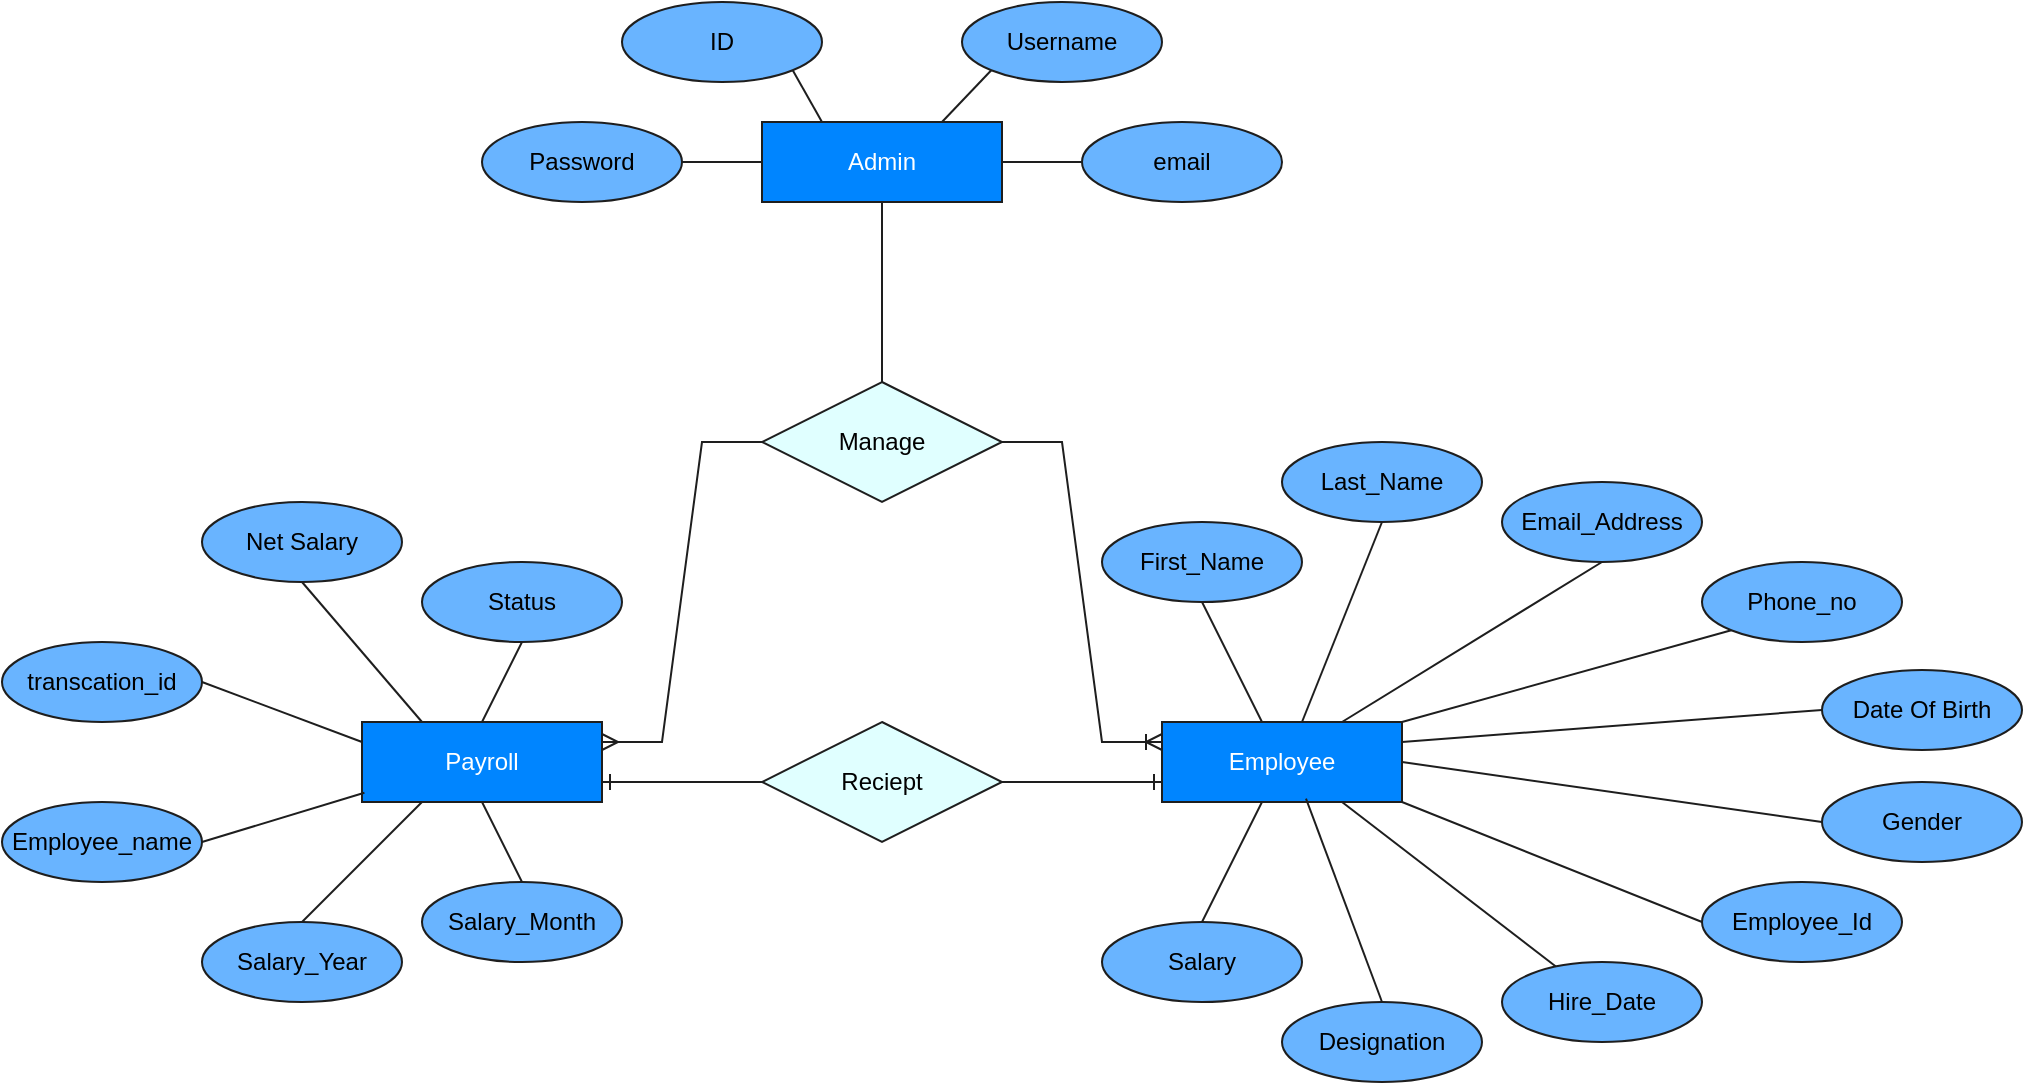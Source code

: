 <mxfile version="21.6.9" type="device" pages="2">
  <diagram id="R2lEEEUBdFMjLlhIrx00" name="Page-1">
    <mxGraphModel dx="1050" dy="581" grid="1" gridSize="10" guides="1" tooltips="1" connect="1" arrows="1" fold="1" page="1" pageScale="1" pageWidth="1169" pageHeight="827" math="0" shadow="0" extFonts="Permanent Marker^https://fonts.googleapis.com/css?family=Permanent+Marker">
      <root>
        <mxCell id="0" />
        <mxCell id="1" parent="0" />
        <mxCell id="M78BCPOSf0hAE5HLDOKo-133" value="Admin" style="whiteSpace=wrap;html=1;align=center;fillColor=#0085ff;strokeColor=#1e1e1e;fontColor=#ffffff;" parent="1" vertex="1">
          <mxGeometry x="440" y="100" width="120" height="40" as="geometry" />
        </mxCell>
        <mxCell id="M78BCPOSf0hAE5HLDOKo-135" value="Username" style="ellipse;whiteSpace=wrap;html=1;align=center;fillColor=#69b4ff;fontColor=#000000;strokeColor=#1e1e1e;" parent="1" vertex="1">
          <mxGeometry x="540" y="40" width="100" height="40" as="geometry" />
        </mxCell>
        <mxCell id="M78BCPOSf0hAE5HLDOKo-136" value="ID" style="ellipse;whiteSpace=wrap;html=1;align=center;fillColor=#69b4ff;fontColor=#000000;strokeColor=#1e1e1e;" parent="1" vertex="1">
          <mxGeometry x="370" y="40" width="100" height="40" as="geometry" />
        </mxCell>
        <mxCell id="M78BCPOSf0hAE5HLDOKo-137" value="Password" style="ellipse;whiteSpace=wrap;html=1;align=center;fillColor=#69b4ff;fontColor=#000000;strokeColor=#1e1e1e;" parent="1" vertex="1">
          <mxGeometry x="300" y="100" width="100" height="40" as="geometry" />
        </mxCell>
        <mxCell id="M78BCPOSf0hAE5HLDOKo-138" value="email" style="ellipse;whiteSpace=wrap;html=1;align=center;fillColor=#69b4ff;fontColor=#000000;strokeColor=#1e1e1e;" parent="1" vertex="1">
          <mxGeometry x="600" y="100" width="100" height="40" as="geometry" />
        </mxCell>
        <mxCell id="M78BCPOSf0hAE5HLDOKo-152" value="" style="endArrow=none;html=1;rounded=0;exitX=1;exitY=0.5;exitDx=0;exitDy=0;entryX=0;entryY=0.5;entryDx=0;entryDy=0;strokeColor=#1e1e1e;" parent="1" source="M78BCPOSf0hAE5HLDOKo-137" target="M78BCPOSf0hAE5HLDOKo-133" edge="1">
          <mxGeometry width="50" height="50" relative="1" as="geometry">
            <mxPoint x="390" y="190" as="sourcePoint" />
            <mxPoint x="440" y="140" as="targetPoint" />
          </mxGeometry>
        </mxCell>
        <mxCell id="M78BCPOSf0hAE5HLDOKo-154" value="" style="endArrow=none;html=1;rounded=0;entryX=1;entryY=0.5;entryDx=0;entryDy=0;strokeColor=#1e1e1e;" parent="1" source="M78BCPOSf0hAE5HLDOKo-138" target="M78BCPOSf0hAE5HLDOKo-133" edge="1">
          <mxGeometry width="50" height="50" relative="1" as="geometry">
            <mxPoint x="560" y="180" as="sourcePoint" />
            <mxPoint x="610" y="130" as="targetPoint" />
          </mxGeometry>
        </mxCell>
        <mxCell id="M78BCPOSf0hAE5HLDOKo-157" value="" style="endArrow=none;html=1;rounded=0;exitX=0.5;exitY=1;exitDx=0;exitDy=0;entryX=0.5;entryY=0;entryDx=0;entryDy=0;strokeColor=#1e1e1e;" parent="1" source="M78BCPOSf0hAE5HLDOKo-133" edge="1">
          <mxGeometry width="50" height="50" relative="1" as="geometry">
            <mxPoint x="460" y="180" as="sourcePoint" />
            <mxPoint x="500" y="230" as="targetPoint" />
          </mxGeometry>
        </mxCell>
        <mxCell id="M78BCPOSf0hAE5HLDOKo-158" value="Employee" style="whiteSpace=wrap;html=1;align=center;fillColor=#0085ff;strokeColor=#1e1e1e;fontColor=#ffffff;" parent="1" vertex="1">
          <mxGeometry x="640" y="400" width="120" height="40" as="geometry" />
        </mxCell>
        <mxCell id="UazNVWeU03cG1B9SeD0c-1" value="First_Name" style="ellipse;whiteSpace=wrap;html=1;align=center;fillColor=#69b4ff;strokeColor=#1e1e1e;" parent="1" vertex="1">
          <mxGeometry x="610" y="300" width="100" height="40" as="geometry" />
        </mxCell>
        <mxCell id="UazNVWeU03cG1B9SeD0c-2" value="Last_Name" style="ellipse;whiteSpace=wrap;html=1;align=center;fillColor=#69b4ff;strokeColor=#1e1e1e;" parent="1" vertex="1">
          <mxGeometry x="700" y="260" width="100" height="40" as="geometry" />
        </mxCell>
        <mxCell id="UazNVWeU03cG1B9SeD0c-3" value="Email_Address" style="ellipse;whiteSpace=wrap;html=1;align=center;fillColor=#69b4ff;strokeColor=#1e1e1e;" parent="1" vertex="1">
          <mxGeometry x="810" y="280" width="100" height="40" as="geometry" />
        </mxCell>
        <mxCell id="UazNVWeU03cG1B9SeD0c-4" value="Phone_no" style="ellipse;whiteSpace=wrap;html=1;align=center;fillColor=#69b4ff;strokeColor=#1e1e1e;" parent="1" vertex="1">
          <mxGeometry x="910" y="320" width="100" height="40" as="geometry" />
        </mxCell>
        <mxCell id="UazNVWeU03cG1B9SeD0c-5" value="Salary" style="ellipse;whiteSpace=wrap;html=1;align=center;fillColor=#69b4ff;strokeColor=#1e1e1e;" parent="1" vertex="1">
          <mxGeometry x="610" y="500" width="100" height="40" as="geometry" />
        </mxCell>
        <mxCell id="UazNVWeU03cG1B9SeD0c-6" value="Employee_Id" style="ellipse;whiteSpace=wrap;html=1;align=center;fillColor=#69b4ff;strokeColor=#1e1e1e;" parent="1" vertex="1">
          <mxGeometry x="910" y="480" width="100" height="40" as="geometry" />
        </mxCell>
        <mxCell id="UazNVWeU03cG1B9SeD0c-7" value="Gender" style="ellipse;whiteSpace=wrap;html=1;align=center;fillColor=#69b4ff;strokeColor=#1e1e1e;" parent="1" vertex="1">
          <mxGeometry x="970" y="430" width="100" height="40" as="geometry" />
        </mxCell>
        <mxCell id="UazNVWeU03cG1B9SeD0c-8" value="Date Of Birth" style="ellipse;whiteSpace=wrap;html=1;align=center;fillColor=#69b4ff;strokeColor=#1e1e1e;" parent="1" vertex="1">
          <mxGeometry x="970" y="374" width="100" height="40" as="geometry" />
        </mxCell>
        <mxCell id="UazNVWeU03cG1B9SeD0c-9" value="" style="endArrow=none;html=1;rounded=0;exitX=0.5;exitY=1;exitDx=0;exitDy=0;strokeColor=#1e1e1e;" parent="1" source="UazNVWeU03cG1B9SeD0c-1" edge="1">
          <mxGeometry width="50" height="50" relative="1" as="geometry">
            <mxPoint x="620" y="395" as="sourcePoint" />
            <mxPoint x="690" y="400" as="targetPoint" />
          </mxGeometry>
        </mxCell>
        <mxCell id="UazNVWeU03cG1B9SeD0c-10" value="" style="endArrow=none;html=1;rounded=0;exitX=0.5;exitY=1;exitDx=0;exitDy=0;strokeColor=#1e1e1e;" parent="1" source="UazNVWeU03cG1B9SeD0c-2" edge="1">
          <mxGeometry width="50" height="50" relative="1" as="geometry">
            <mxPoint x="740" y="350" as="sourcePoint" />
            <mxPoint x="710" y="400" as="targetPoint" />
          </mxGeometry>
        </mxCell>
        <mxCell id="UazNVWeU03cG1B9SeD0c-11" value="" style="endArrow=none;html=1;rounded=0;exitX=0.5;exitY=1;exitDx=0;exitDy=0;entryX=0.75;entryY=0;entryDx=0;entryDy=0;strokeColor=#1e1e1e;" parent="1" source="UazNVWeU03cG1B9SeD0c-3" target="M78BCPOSf0hAE5HLDOKo-158" edge="1">
          <mxGeometry width="50" height="50" relative="1" as="geometry">
            <mxPoint x="750" y="360" as="sourcePoint" />
            <mxPoint x="775" y="420" as="targetPoint" />
          </mxGeometry>
        </mxCell>
        <mxCell id="UazNVWeU03cG1B9SeD0c-12" value="" style="endArrow=none;html=1;rounded=0;exitX=0;exitY=1;exitDx=0;exitDy=0;entryX=1;entryY=0;entryDx=0;entryDy=0;strokeColor=#1e1e1e;" parent="1" source="UazNVWeU03cG1B9SeD0c-4" target="M78BCPOSf0hAE5HLDOKo-158" edge="1">
          <mxGeometry width="50" height="50" relative="1" as="geometry">
            <mxPoint x="760" y="370" as="sourcePoint" />
            <mxPoint x="785" y="430" as="targetPoint" />
          </mxGeometry>
        </mxCell>
        <mxCell id="UazNVWeU03cG1B9SeD0c-13" value="" style="endArrow=none;html=1;rounded=0;exitX=0;exitY=0.5;exitDx=0;exitDy=0;entryX=1;entryY=0.25;entryDx=0;entryDy=0;strokeColor=#1e1e1e;" parent="1" source="UazNVWeU03cG1B9SeD0c-8" target="M78BCPOSf0hAE5HLDOKo-158" edge="1">
          <mxGeometry width="50" height="50" relative="1" as="geometry">
            <mxPoint x="985" y="404" as="sourcePoint" />
            <mxPoint x="855" y="420" as="targetPoint" />
          </mxGeometry>
        </mxCell>
        <mxCell id="UazNVWeU03cG1B9SeD0c-14" value="" style="endArrow=none;html=1;rounded=0;exitX=0;exitY=0.5;exitDx=0;exitDy=0;entryX=1;entryY=0.5;entryDx=0;entryDy=0;strokeColor=#1e1e1e;" parent="1" source="UazNVWeU03cG1B9SeD0c-7" target="M78BCPOSf0hAE5HLDOKo-158" edge="1">
          <mxGeometry width="50" height="50" relative="1" as="geometry">
            <mxPoint x="995" y="414" as="sourcePoint" />
            <mxPoint x="850" y="420" as="targetPoint" />
          </mxGeometry>
        </mxCell>
        <mxCell id="UazNVWeU03cG1B9SeD0c-15" value="" style="endArrow=none;html=1;rounded=0;exitX=0;exitY=0.5;exitDx=0;exitDy=0;entryX=1;entryY=1;entryDx=0;entryDy=0;strokeColor=#1e1e1e;" parent="1" source="UazNVWeU03cG1B9SeD0c-6" target="M78BCPOSf0hAE5HLDOKo-158" edge="1">
          <mxGeometry width="50" height="50" relative="1" as="geometry">
            <mxPoint x="925" y="490" as="sourcePoint" />
            <mxPoint x="850" y="440" as="targetPoint" />
          </mxGeometry>
        </mxCell>
        <mxCell id="UazNVWeU03cG1B9SeD0c-16" value="" style="endArrow=none;html=1;rounded=0;exitX=0.5;exitY=0;exitDx=0;exitDy=0;strokeColor=#1e1e1e;" parent="1" source="UazNVWeU03cG1B9SeD0c-5" target="M78BCPOSf0hAE5HLDOKo-158" edge="1">
          <mxGeometry width="50" height="50" relative="1" as="geometry">
            <mxPoint x="935" y="500" as="sourcePoint" />
            <mxPoint x="760" y="440" as="targetPoint" />
          </mxGeometry>
        </mxCell>
        <mxCell id="UazNVWeU03cG1B9SeD0c-18" value="Hire_Date" style="ellipse;whiteSpace=wrap;html=1;align=center;fillColor=#69b4ff;strokeColor=#1e1e1e;" parent="1" vertex="1">
          <mxGeometry x="810" y="520" width="100" height="40" as="geometry" />
        </mxCell>
        <mxCell id="UazNVWeU03cG1B9SeD0c-19" value="Designation" style="ellipse;whiteSpace=wrap;html=1;align=center;fillColor=#69b4ff;strokeColor=#1e1e1e;" parent="1" vertex="1">
          <mxGeometry x="700" y="540" width="100" height="40" as="geometry" />
        </mxCell>
        <mxCell id="UazNVWeU03cG1B9SeD0c-20" value="" style="endArrow=none;html=1;rounded=0;entryX=0.75;entryY=1;entryDx=0;entryDy=0;strokeColor=#1e1e1e;" parent="1" source="UazNVWeU03cG1B9SeD0c-18" target="M78BCPOSf0hAE5HLDOKo-158" edge="1">
          <mxGeometry width="50" height="50" relative="1" as="geometry">
            <mxPoint x="1010" y="460" as="sourcePoint" />
            <mxPoint x="855" y="440" as="targetPoint" />
          </mxGeometry>
        </mxCell>
        <mxCell id="UazNVWeU03cG1B9SeD0c-21" value="" style="endArrow=none;html=1;rounded=0;exitX=0.5;exitY=0;exitDx=0;exitDy=0;entryX=0.6;entryY=0.957;entryDx=0;entryDy=0;entryPerimeter=0;strokeColor=#1e1e1e;" parent="1" source="UazNVWeU03cG1B9SeD0c-19" target="M78BCPOSf0hAE5HLDOKo-158" edge="1">
          <mxGeometry width="50" height="50" relative="1" as="geometry">
            <mxPoint x="1020" y="470" as="sourcePoint" />
            <mxPoint x="865" y="450" as="targetPoint" />
          </mxGeometry>
        </mxCell>
        <mxCell id="UazNVWeU03cG1B9SeD0c-22" value="" style="edgeStyle=entityRelationEdgeStyle;fontSize=12;html=1;endArrow=ERoneToMany;rounded=0;exitX=1;exitY=0.5;exitDx=0;exitDy=0;entryX=0;entryY=0.25;entryDx=0;entryDy=0;strokeColor=#1e1e1e;" parent="1" source="UazNVWeU03cG1B9SeD0c-34" target="M78BCPOSf0hAE5HLDOKo-158" edge="1">
          <mxGeometry width="100" height="100" relative="1" as="geometry">
            <mxPoint x="540" y="270" as="sourcePoint" />
            <mxPoint x="660" y="340" as="targetPoint" />
          </mxGeometry>
        </mxCell>
        <mxCell id="UazNVWeU03cG1B9SeD0c-23" value="&lt;span style=&quot;background-color: rgb(0, 133, 255);&quot;&gt;Payroll&lt;/span&gt;" style="whiteSpace=wrap;html=1;align=center;fillColor=#0085ff;strokeColor=#1e1e1e;fontColor=#ffffff;" parent="1" vertex="1">
          <mxGeometry x="240" y="400" width="120" height="40" as="geometry" />
        </mxCell>
        <mxCell id="UazNVWeU03cG1B9SeD0c-24" value="" style="edgeStyle=entityRelationEdgeStyle;fontSize=12;html=1;endArrow=ERmany;rounded=0;exitX=0;exitY=0.5;exitDx=0;exitDy=0;entryX=1;entryY=0.25;entryDx=0;entryDy=0;strokeColor=#1e1e1e;" parent="1" source="UazNVWeU03cG1B9SeD0c-34" target="UazNVWeU03cG1B9SeD0c-23" edge="1">
          <mxGeometry width="100" height="100" relative="1" as="geometry">
            <mxPoint x="460" y="270" as="sourcePoint" />
            <mxPoint x="570" y="320" as="targetPoint" />
          </mxGeometry>
        </mxCell>
        <mxCell id="UazNVWeU03cG1B9SeD0c-25" value="Net Salary" style="ellipse;whiteSpace=wrap;html=1;align=center;fillColor=#69b4ff;strokeColor=#1e1e1e;" parent="1" vertex="1">
          <mxGeometry x="160" y="290" width="100" height="40" as="geometry" />
        </mxCell>
        <mxCell id="UazNVWeU03cG1B9SeD0c-26" value="" style="endArrow=none;html=1;rounded=0;exitX=1;exitY=1;exitDx=0;exitDy=0;entryX=0.25;entryY=0;entryDx=0;entryDy=0;strokeColor=#1e1e1e;" parent="1" source="M78BCPOSf0hAE5HLDOKo-136" target="M78BCPOSf0hAE5HLDOKo-133" edge="1">
          <mxGeometry width="50" height="50" relative="1" as="geometry">
            <mxPoint x="400" y="70" as="sourcePoint" />
            <mxPoint x="480" y="70" as="targetPoint" />
          </mxGeometry>
        </mxCell>
        <mxCell id="UazNVWeU03cG1B9SeD0c-27" value="" style="endArrow=none;html=1;rounded=0;entryX=0.75;entryY=0;entryDx=0;entryDy=0;exitX=0;exitY=1;exitDx=0;exitDy=0;strokeColor=#1e1e1e;" parent="1" source="M78BCPOSf0hAE5HLDOKo-135" target="M78BCPOSf0hAE5HLDOKo-133" edge="1">
          <mxGeometry width="50" height="50" relative="1" as="geometry">
            <mxPoint x="515" y="40" as="sourcePoint" />
            <mxPoint x="540" y="86" as="targetPoint" />
          </mxGeometry>
        </mxCell>
        <mxCell id="UazNVWeU03cG1B9SeD0c-28" value="Status" style="ellipse;whiteSpace=wrap;html=1;align=center;fillColor=#69b4ff;strokeColor=#1e1e1e;" parent="1" vertex="1">
          <mxGeometry x="270" y="320" width="100" height="40" as="geometry" />
        </mxCell>
        <mxCell id="UazNVWeU03cG1B9SeD0c-29" value="transcation_id" style="ellipse;whiteSpace=wrap;html=1;align=center;fillColor=#69b4ff;strokeColor=#1e1e1e;" parent="1" vertex="1">
          <mxGeometry x="60" y="360" width="100" height="40" as="geometry" />
        </mxCell>
        <mxCell id="UazNVWeU03cG1B9SeD0c-30" value="Employee_name" style="ellipse;whiteSpace=wrap;html=1;align=center;fillColor=#69b4ff;strokeColor=#1e1e1e;" parent="1" vertex="1">
          <mxGeometry x="60" y="440" width="100" height="40" as="geometry" />
        </mxCell>
        <mxCell id="UazNVWeU03cG1B9SeD0c-31" value="Salary_Year" style="ellipse;whiteSpace=wrap;html=1;align=center;fillColor=#69b4ff;strokeColor=#1e1e1e;" parent="1" vertex="1">
          <mxGeometry x="160" y="500" width="100" height="40" as="geometry" />
        </mxCell>
        <mxCell id="UazNVWeU03cG1B9SeD0c-32" value="Salary_Month" style="ellipse;whiteSpace=wrap;html=1;align=center;fillColor=#69b4ff;strokeColor=#1e1e1e;" parent="1" vertex="1">
          <mxGeometry x="270" y="480" width="100" height="40" as="geometry" />
        </mxCell>
        <mxCell id="UazNVWeU03cG1B9SeD0c-34" value="Manage" style="shape=rhombus;perimeter=rhombusPerimeter;whiteSpace=wrap;html=1;align=center;fillColor=#e0ffff;strokeColor=#1e1e1e;" parent="1" vertex="1">
          <mxGeometry x="440" y="230" width="120" height="60" as="geometry" />
        </mxCell>
        <mxCell id="UazNVWeU03cG1B9SeD0c-35" value="Reciept" style="shape=rhombus;perimeter=rhombusPerimeter;whiteSpace=wrap;html=1;align=center;fillColor=#e0ffff;strokeColor=#1e1e1e;" parent="1" vertex="1">
          <mxGeometry x="440" y="400" width="120" height="60" as="geometry" />
        </mxCell>
        <mxCell id="UazNVWeU03cG1B9SeD0c-36" value="" style="edgeStyle=entityRelationEdgeStyle;fontSize=12;html=1;endArrow=ERone;endFill=1;rounded=0;entryX=0;entryY=0.75;entryDx=0;entryDy=0;exitX=1;exitY=0.5;exitDx=0;exitDy=0;strokeColor=#1e1e1e;" parent="1" source="UazNVWeU03cG1B9SeD0c-35" target="M78BCPOSf0hAE5HLDOKo-158" edge="1">
          <mxGeometry width="100" height="100" relative="1" as="geometry">
            <mxPoint x="570" y="460" as="sourcePoint" />
            <mxPoint x="590" y="380" as="targetPoint" />
          </mxGeometry>
        </mxCell>
        <mxCell id="UazNVWeU03cG1B9SeD0c-37" value="" style="edgeStyle=entityRelationEdgeStyle;fontSize=12;html=1;endArrow=ERone;endFill=1;rounded=0;exitX=0;exitY=0.5;exitDx=0;exitDy=0;entryX=1;entryY=0.75;entryDx=0;entryDy=0;strokeColor=#1e1e1e;" parent="1" source="UazNVWeU03cG1B9SeD0c-35" target="UazNVWeU03cG1B9SeD0c-23" edge="1">
          <mxGeometry width="100" height="100" relative="1" as="geometry">
            <mxPoint x="350" y="480" as="sourcePoint" />
            <mxPoint x="450" y="380" as="targetPoint" />
          </mxGeometry>
        </mxCell>
        <mxCell id="UazNVWeU03cG1B9SeD0c-38" value="" style="endArrow=none;html=1;rounded=0;exitX=1;exitY=0.5;exitDx=0;exitDy=0;entryX=0;entryY=0.25;entryDx=0;entryDy=0;strokeColor=#1e1e1e;" parent="1" source="UazNVWeU03cG1B9SeD0c-29" target="UazNVWeU03cG1B9SeD0c-23" edge="1">
          <mxGeometry relative="1" as="geometry">
            <mxPoint x="170" y="380" as="sourcePoint" />
            <mxPoint x="330" y="379.66" as="targetPoint" />
          </mxGeometry>
        </mxCell>
        <mxCell id="UazNVWeU03cG1B9SeD0c-39" value="" style="endArrow=none;html=1;rounded=0;exitX=1;exitY=0.5;exitDx=0;exitDy=0;entryX=0.01;entryY=0.885;entryDx=0;entryDy=0;entryPerimeter=0;strokeColor=#1e1e1e;" parent="1" source="UazNVWeU03cG1B9SeD0c-30" target="UazNVWeU03cG1B9SeD0c-23" edge="1">
          <mxGeometry relative="1" as="geometry">
            <mxPoint x="170" y="460.35" as="sourcePoint" />
            <mxPoint x="330" y="459.66" as="targetPoint" />
          </mxGeometry>
        </mxCell>
        <mxCell id="UazNVWeU03cG1B9SeD0c-40" value="" style="endArrow=none;html=1;rounded=0;exitX=0.5;exitY=1;exitDx=0;exitDy=0;entryX=0.25;entryY=0;entryDx=0;entryDy=0;strokeColor=#1e1e1e;" parent="1" source="UazNVWeU03cG1B9SeD0c-25" target="UazNVWeU03cG1B9SeD0c-23" edge="1">
          <mxGeometry relative="1" as="geometry">
            <mxPoint x="320" y="430" as="sourcePoint" />
            <mxPoint x="480" y="430" as="targetPoint" />
          </mxGeometry>
        </mxCell>
        <mxCell id="UazNVWeU03cG1B9SeD0c-41" value="" style="endArrow=none;html=1;rounded=0;exitX=0.5;exitY=1;exitDx=0;exitDy=0;entryX=0.5;entryY=0;entryDx=0;entryDy=0;strokeColor=#1e1e1e;" parent="1" source="UazNVWeU03cG1B9SeD0c-28" target="UazNVWeU03cG1B9SeD0c-23" edge="1">
          <mxGeometry relative="1" as="geometry">
            <mxPoint x="220" y="340" as="sourcePoint" />
            <mxPoint x="280" y="410" as="targetPoint" />
          </mxGeometry>
        </mxCell>
        <mxCell id="UazNVWeU03cG1B9SeD0c-42" value="" style="endArrow=none;html=1;rounded=0;exitX=0.5;exitY=0;exitDx=0;exitDy=0;entryX=0.5;entryY=1;entryDx=0;entryDy=0;strokeColor=#1e1e1e;" parent="1" source="UazNVWeU03cG1B9SeD0c-32" target="UazNVWeU03cG1B9SeD0c-23" edge="1">
          <mxGeometry relative="1" as="geometry">
            <mxPoint x="330" y="370" as="sourcePoint" />
            <mxPoint x="310" y="410" as="targetPoint" />
          </mxGeometry>
        </mxCell>
        <mxCell id="UazNVWeU03cG1B9SeD0c-43" value="" style="endArrow=none;html=1;rounded=0;exitX=0.5;exitY=0;exitDx=0;exitDy=0;entryX=0.25;entryY=1;entryDx=0;entryDy=0;strokeColor=#1e1e1e;" parent="1" source="UazNVWeU03cG1B9SeD0c-31" target="UazNVWeU03cG1B9SeD0c-23" edge="1">
          <mxGeometry relative="1" as="geometry">
            <mxPoint x="220" y="340" as="sourcePoint" />
            <mxPoint x="280" y="410" as="targetPoint" />
          </mxGeometry>
        </mxCell>
      </root>
    </mxGraphModel>
  </diagram>
  <diagram id="jS0s67isaQMvAIUPyTwj" name="Page-2">
    <mxGraphModel dx="1022" dy="581" grid="1" gridSize="10" guides="1" tooltips="1" connect="1" arrows="1" fold="1" page="1" pageScale="1" pageWidth="1169" pageHeight="827" math="0" shadow="0">
      <root>
        <mxCell id="0" />
        <mxCell id="1" parent="0" />
      </root>
    </mxGraphModel>
  </diagram>
</mxfile>
